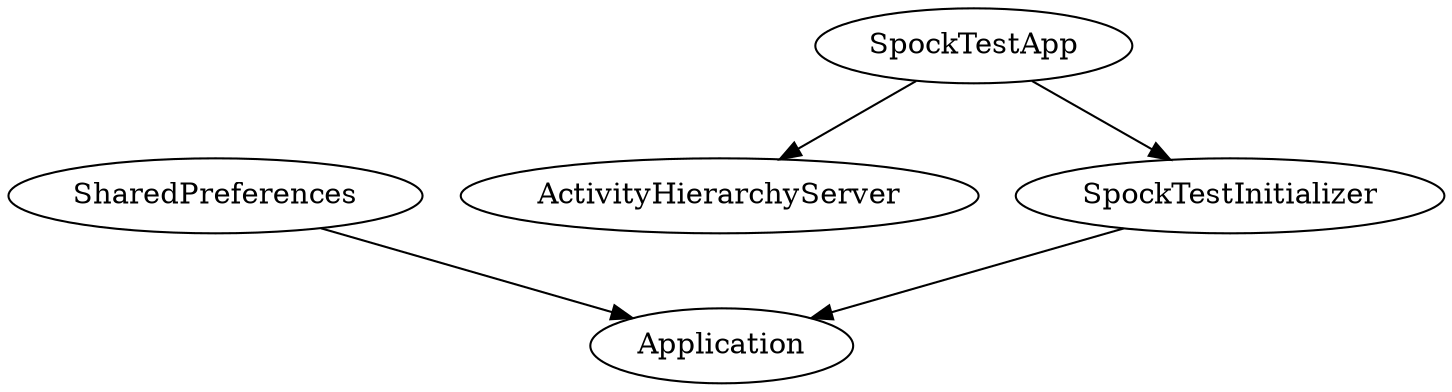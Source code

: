 digraph G1 {
  concentrate = true;
  SharedPreferences -> Application;
  SpockTestApp -> ActivityHierarchyServer;
  SpockTestApp -> SpockTestInitializer;
  SpockTestInitializer -> Application;
}
